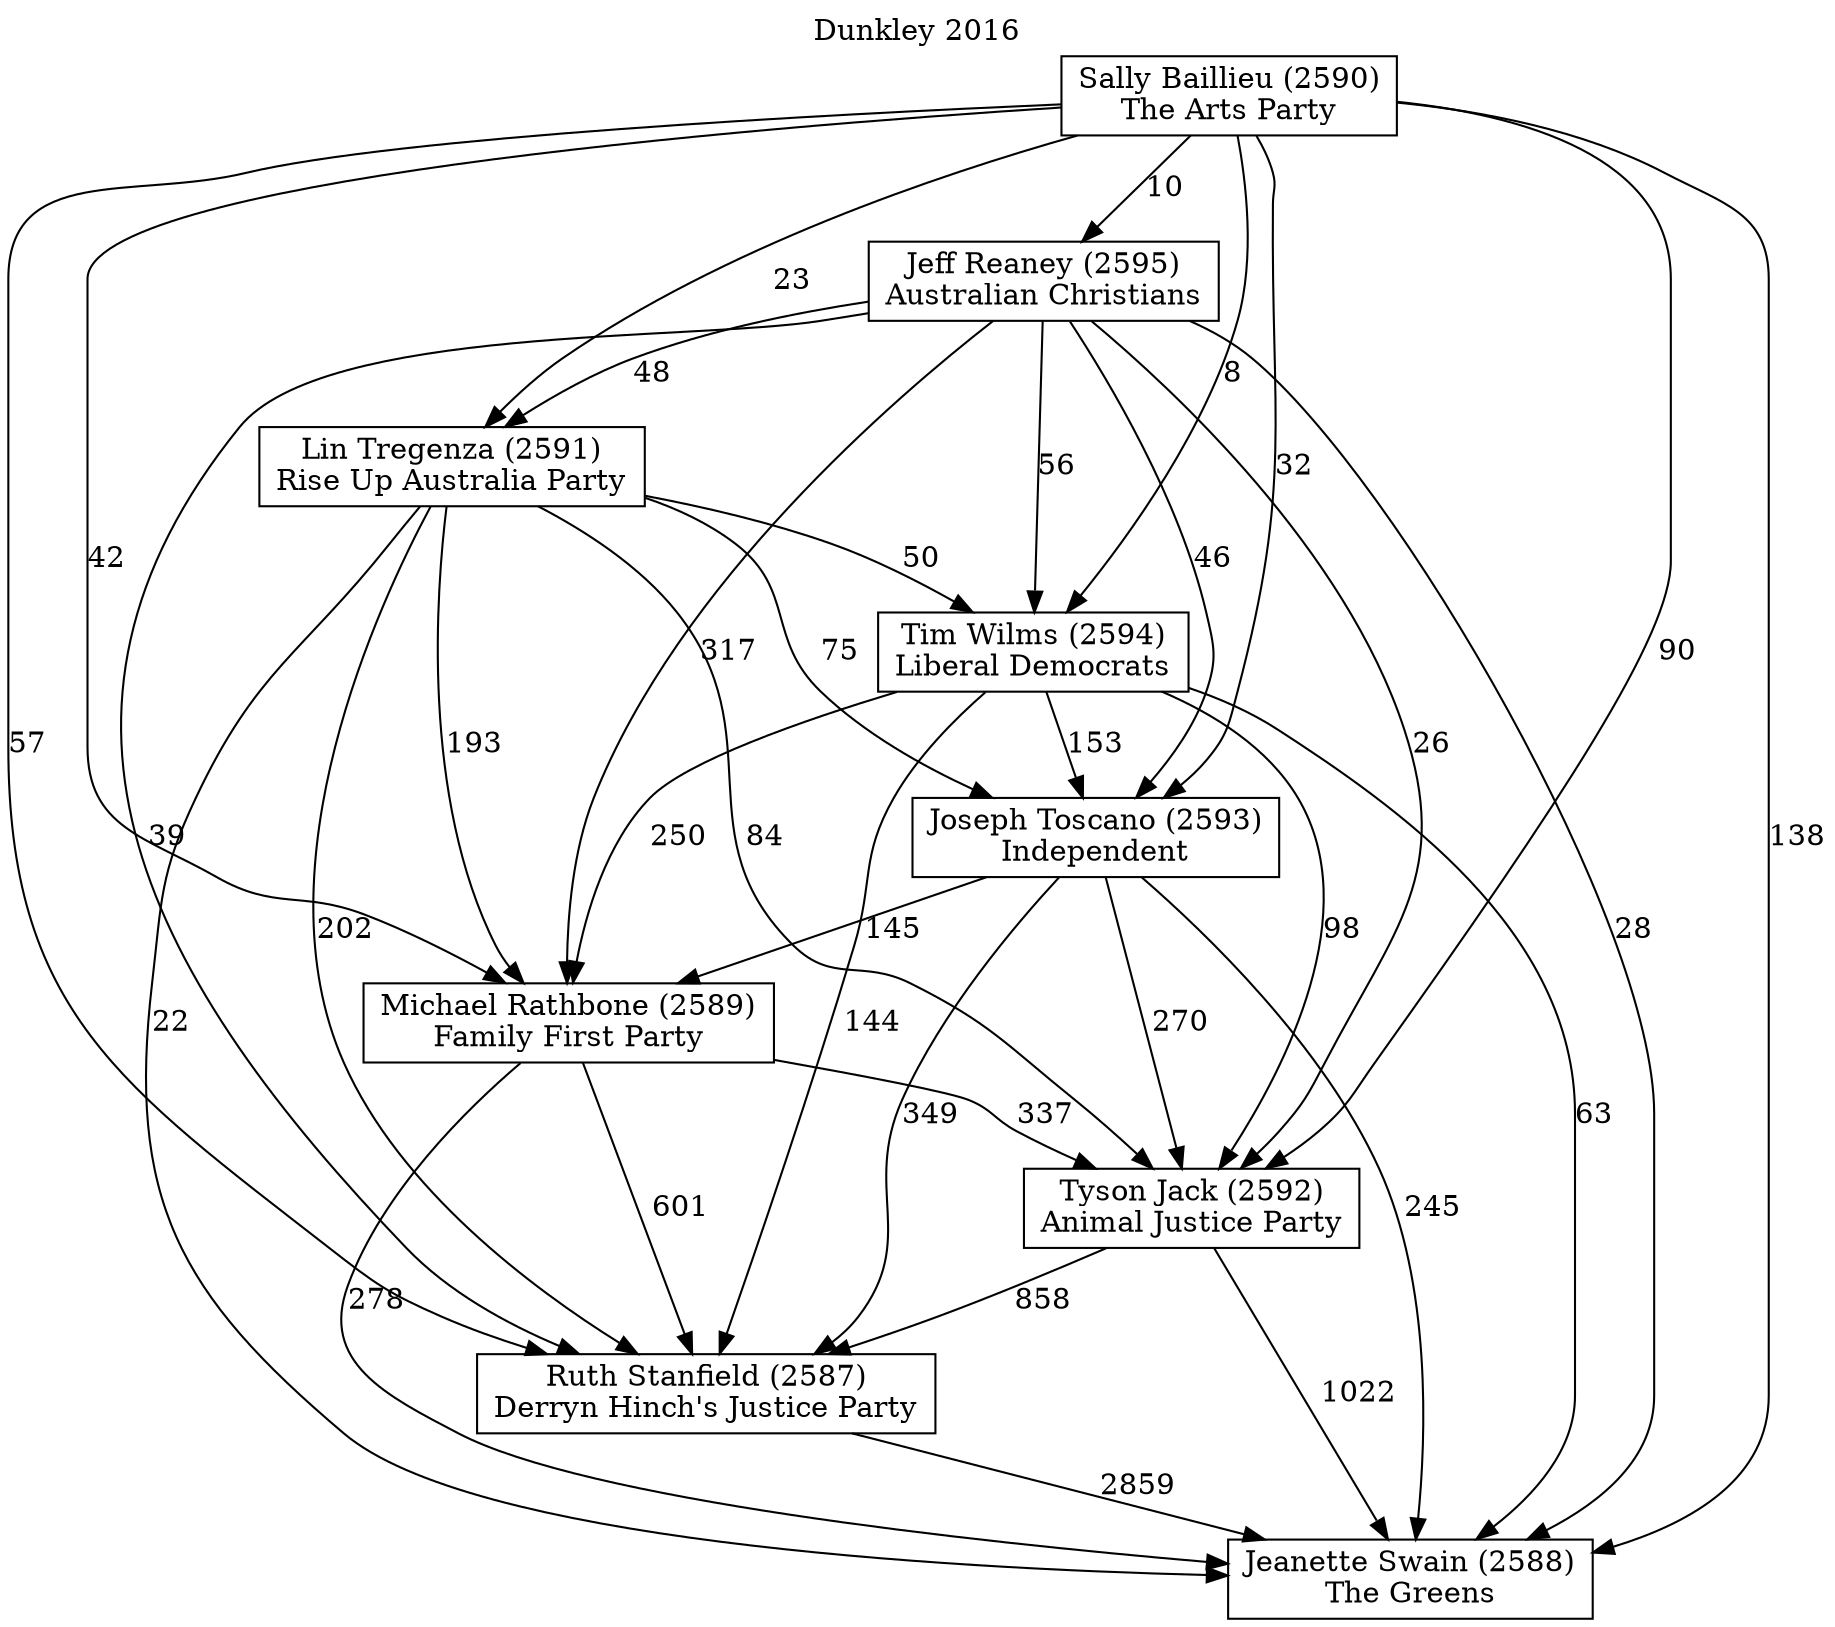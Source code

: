 // House preference flow
digraph "Jeanette Swain (2588)_Dunkley_2016" {
	graph [label="Dunkley 2016" labelloc=t mclimit=10]
	node [shape=box]
	"Joseph Toscano (2593)" [label="Joseph Toscano (2593)
Independent"]
	"Jeff Reaney (2595)" [label="Jeff Reaney (2595)
Australian Christians"]
	"Michael Rathbone (2589)" [label="Michael Rathbone (2589)
Family First Party"]
	"Sally Baillieu (2590)" [label="Sally Baillieu (2590)
The Arts Party"]
	"Jeanette Swain (2588)" [label="Jeanette Swain (2588)
The Greens"]
	"Tim Wilms (2594)" [label="Tim Wilms (2594)
Liberal Democrats"]
	"Tyson Jack (2592)" [label="Tyson Jack (2592)
Animal Justice Party"]
	"Lin Tregenza (2591)" [label="Lin Tregenza (2591)
Rise Up Australia Party"]
	"Ruth Stanfield (2587)" [label="Ruth Stanfield (2587)
Derryn Hinch's Justice Party"]
	"Lin Tregenza (2591)" -> "Tim Wilms (2594)" [label=50]
	"Jeff Reaney (2595)" -> "Tim Wilms (2594)" [label=56]
	"Sally Baillieu (2590)" -> "Jeff Reaney (2595)" [label=10]
	"Tim Wilms (2594)" -> "Jeanette Swain (2588)" [label=63]
	"Michael Rathbone (2589)" -> "Tyson Jack (2592)" [label=337]
	"Sally Baillieu (2590)" -> "Lin Tregenza (2591)" [label=23]
	"Sally Baillieu (2590)" -> "Tyson Jack (2592)" [label=90]
	"Joseph Toscano (2593)" -> "Tyson Jack (2592)" [label=270]
	"Joseph Toscano (2593)" -> "Jeanette Swain (2588)" [label=245]
	"Sally Baillieu (2590)" -> "Michael Rathbone (2589)" [label=42]
	"Sally Baillieu (2590)" -> "Joseph Toscano (2593)" [label=32]
	"Jeff Reaney (2595)" -> "Tyson Jack (2592)" [label=26]
	"Tim Wilms (2594)" -> "Michael Rathbone (2589)" [label=250]
	"Lin Tregenza (2591)" -> "Tyson Jack (2592)" [label=84]
	"Joseph Toscano (2593)" -> "Ruth Stanfield (2587)" [label=349]
	"Tim Wilms (2594)" -> "Tyson Jack (2592)" [label=98]
	"Lin Tregenza (2591)" -> "Jeanette Swain (2588)" [label=22]
	"Joseph Toscano (2593)" -> "Michael Rathbone (2589)" [label=145]
	"Lin Tregenza (2591)" -> "Michael Rathbone (2589)" [label=193]
	"Ruth Stanfield (2587)" -> "Jeanette Swain (2588)" [label=2859]
	"Lin Tregenza (2591)" -> "Joseph Toscano (2593)" [label=75]
	"Lin Tregenza (2591)" -> "Ruth Stanfield (2587)" [label=202]
	"Jeff Reaney (2595)" -> "Michael Rathbone (2589)" [label=317]
	"Jeff Reaney (2595)" -> "Ruth Stanfield (2587)" [label=39]
	"Sally Baillieu (2590)" -> "Ruth Stanfield (2587)" [label=57]
	"Jeff Reaney (2595)" -> "Joseph Toscano (2593)" [label=46]
	"Jeff Reaney (2595)" -> "Lin Tregenza (2591)" [label=48]
	"Tim Wilms (2594)" -> "Ruth Stanfield (2587)" [label=144]
	"Sally Baillieu (2590)" -> "Jeanette Swain (2588)" [label=138]
	"Sally Baillieu (2590)" -> "Tim Wilms (2594)" [label=8]
	"Tim Wilms (2594)" -> "Joseph Toscano (2593)" [label=153]
	"Tyson Jack (2592)" -> "Jeanette Swain (2588)" [label=1022]
	"Jeff Reaney (2595)" -> "Jeanette Swain (2588)" [label=28]
	"Michael Rathbone (2589)" -> "Jeanette Swain (2588)" [label=278]
	"Michael Rathbone (2589)" -> "Ruth Stanfield (2587)" [label=601]
	"Tyson Jack (2592)" -> "Ruth Stanfield (2587)" [label=858]
}
